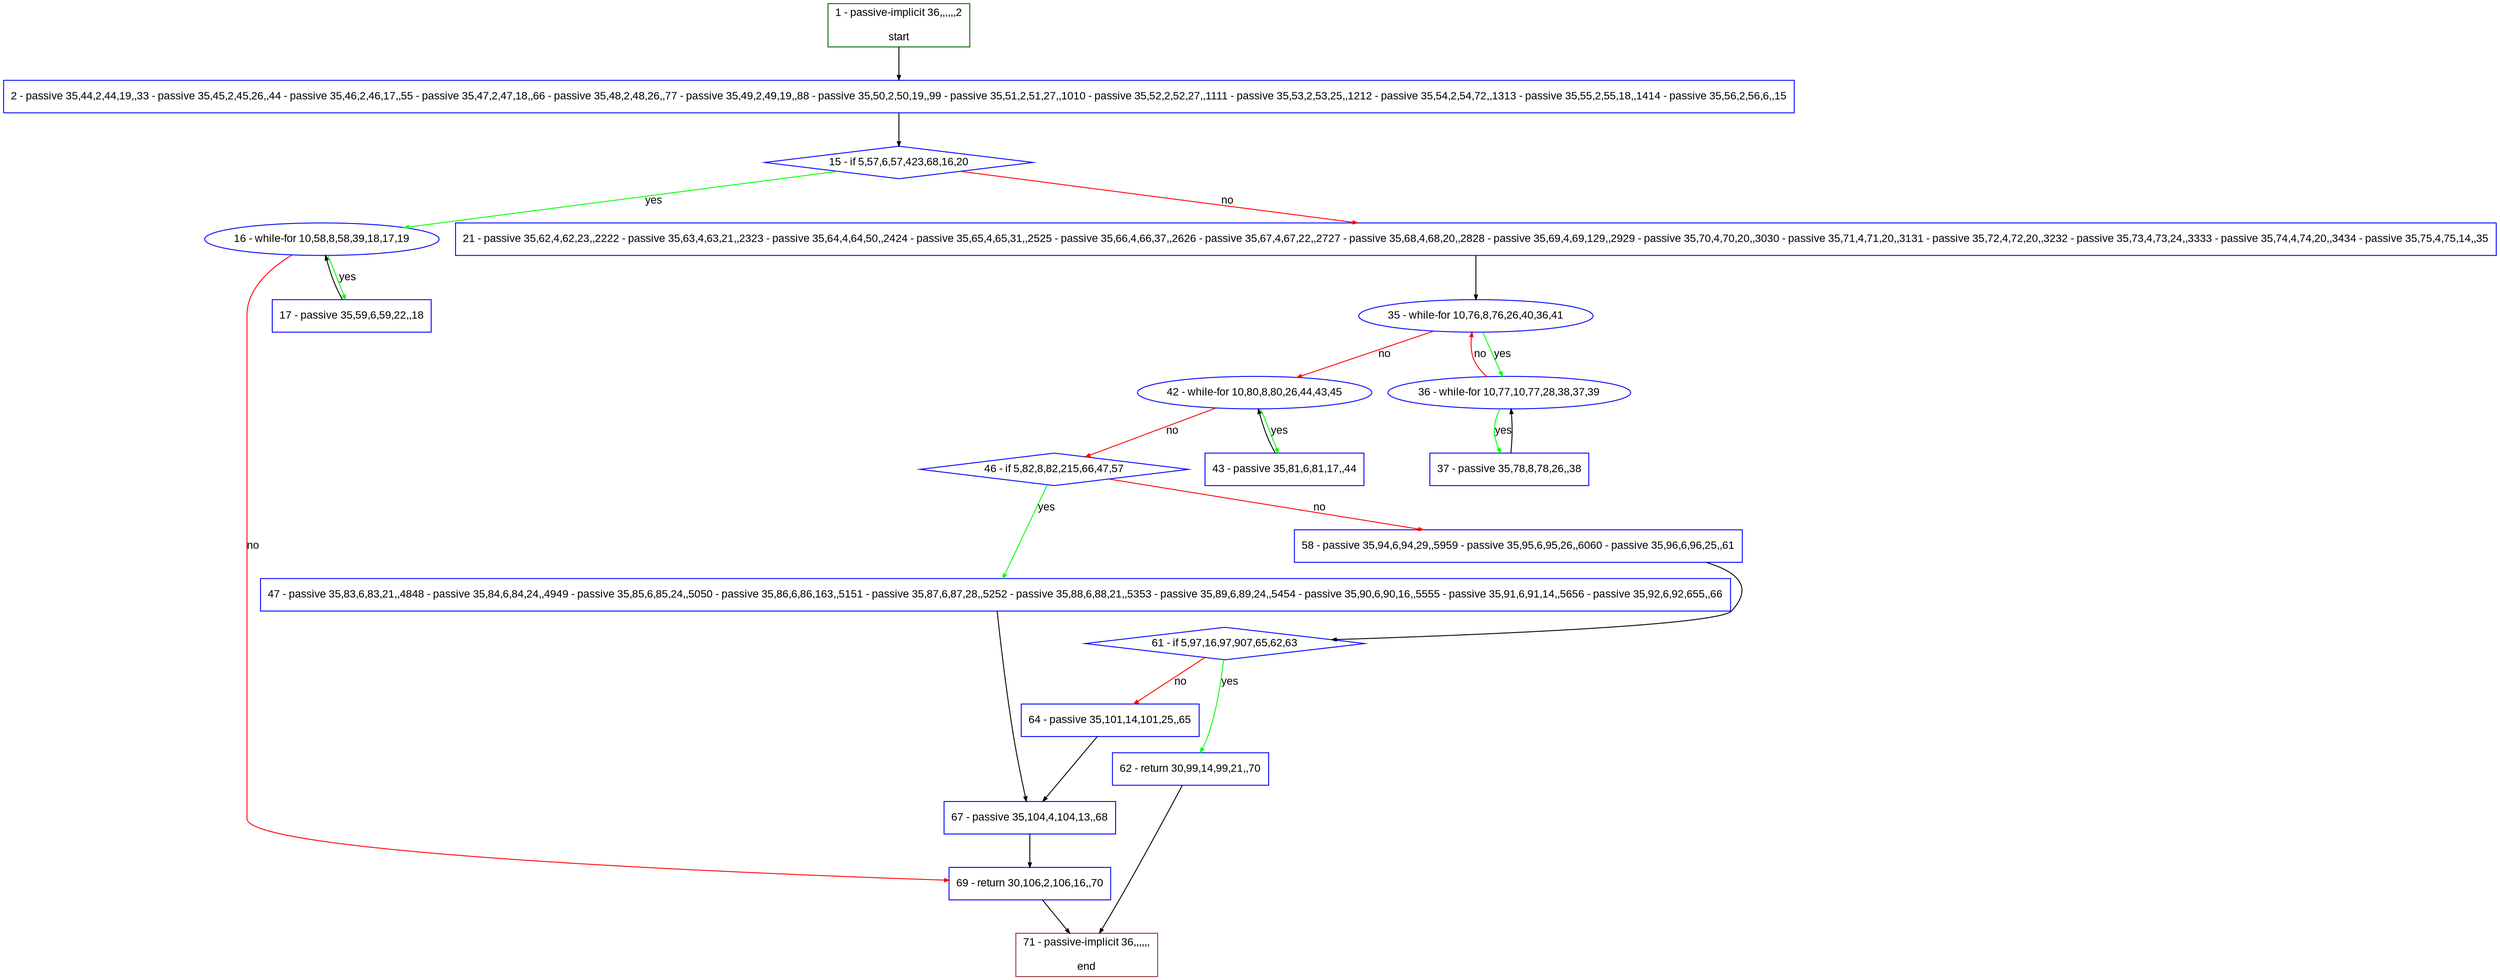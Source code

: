 digraph "" {
  graph [pack="true", label="", fontsize="12", packmode="clust", fontname="Arial", fillcolor="#FFFFCC", bgcolor="white", style="rounded,filled", compound="true"];
  node [node_initialized="no", label="", color="grey", fontsize="12", fillcolor="white", fontname="Arial", style="filled", shape="rectangle", compound="true", fixedsize="false"];
  edge [fontcolor="black", arrowhead="normal", arrowtail="none", arrowsize="0.5", ltail="", label="", color="black", fontsize="12", lhead="", fontname="Arial", dir="forward", compound="true"];
  __N1 [label="2 - passive 35,44,2,44,19,,33 - passive 35,45,2,45,26,,44 - passive 35,46,2,46,17,,55 - passive 35,47,2,47,18,,66 - passive 35,48,2,48,26,,77 - passive 35,49,2,49,19,,88 - passive 35,50,2,50,19,,99 - passive 35,51,2,51,27,,1010 - passive 35,52,2,52,27,,1111 - passive 35,53,2,53,25,,1212 - passive 35,54,2,54,72,,1313 - passive 35,55,2,55,18,,1414 - passive 35,56,2,56,6,,15", color="#0000ff", fillcolor="#ffffff", style="filled", shape="box"];
  __N2 [label="1 - passive-implicit 36,,,,,,2\n\nstart", color="#006400", fillcolor="#ffffff", style="filled", shape="box"];
  __N3 [label="15 - if 5,57,6,57,423,68,16,20", color="#0000ff", fillcolor="#ffffff", style="filled", shape="diamond"];
  __N4 [label="16 - while-for 10,58,8,58,39,18,17,19", color="#0000ff", fillcolor="#ffffff", style="filled", shape="oval"];
  __N5 [label="21 - passive 35,62,4,62,23,,2222 - passive 35,63,4,63,21,,2323 - passive 35,64,4,64,50,,2424 - passive 35,65,4,65,31,,2525 - passive 35,66,4,66,37,,2626 - passive 35,67,4,67,22,,2727 - passive 35,68,4,68,20,,2828 - passive 35,69,4,69,129,,2929 - passive 35,70,4,70,20,,3030 - passive 35,71,4,71,20,,3131 - passive 35,72,4,72,20,,3232 - passive 35,73,4,73,24,,3333 - passive 35,74,4,74,20,,3434 - passive 35,75,4,75,14,,35", color="#0000ff", fillcolor="#ffffff", style="filled", shape="box"];
  __N6 [label="17 - passive 35,59,6,59,22,,18", color="#0000ff", fillcolor="#ffffff", style="filled", shape="box"];
  __N7 [label="69 - return 30,106,2,106,16,,70", color="#0000ff", fillcolor="#ffffff", style="filled", shape="box"];
  __N8 [label="35 - while-for 10,76,8,76,26,40,36,41", color="#0000ff", fillcolor="#ffffff", style="filled", shape="oval"];
  __N9 [label="36 - while-for 10,77,10,77,28,38,37,39", color="#0000ff", fillcolor="#ffffff", style="filled", shape="oval"];
  __N10 [label="42 - while-for 10,80,8,80,26,44,43,45", color="#0000ff", fillcolor="#ffffff", style="filled", shape="oval"];
  __N11 [label="37 - passive 35,78,8,78,26,,38", color="#0000ff", fillcolor="#ffffff", style="filled", shape="box"];
  __N12 [label="43 - passive 35,81,6,81,17,,44", color="#0000ff", fillcolor="#ffffff", style="filled", shape="box"];
  __N13 [label="46 - if 5,82,8,82,215,66,47,57", color="#0000ff", fillcolor="#ffffff", style="filled", shape="diamond"];
  __N14 [label="47 - passive 35,83,6,83,21,,4848 - passive 35,84,6,84,24,,4949 - passive 35,85,6,85,24,,5050 - passive 35,86,6,86,163,,5151 - passive 35,87,6,87,28,,5252 - passive 35,88,6,88,21,,5353 - passive 35,89,6,89,24,,5454 - passive 35,90,6,90,16,,5555 - passive 35,91,6,91,14,,5656 - passive 35,92,6,92,655,,66", color="#0000ff", fillcolor="#ffffff", style="filled", shape="box"];
  __N15 [label="58 - passive 35,94,6,94,29,,5959 - passive 35,95,6,95,26,,6060 - passive 35,96,6,96,25,,61", color="#0000ff", fillcolor="#ffffff", style="filled", shape="box"];
  __N16 [label="67 - passive 35,104,4,104,13,,68", color="#0000ff", fillcolor="#ffffff", style="filled", shape="box"];
  __N17 [label="61 - if 5,97,16,97,907,65,62,63", color="#0000ff", fillcolor="#ffffff", style="filled", shape="diamond"];
  __N18 [label="62 - return 30,99,14,99,21,,70", color="#0000ff", fillcolor="#ffffff", style="filled", shape="box"];
  __N19 [label="64 - passive 35,101,14,101,25,,65", color="#0000ff", fillcolor="#ffffff", style="filled", shape="box"];
  __N20 [label="71 - passive-implicit 36,,,,,,\n\nend", color="#a52a2a", fillcolor="#ffffff", style="filled", shape="box"];
  __N2 -> __N1 [arrowhead="normal", arrowtail="none", color="#000000", label="", dir="forward"];
  __N1 -> __N3 [arrowhead="normal", arrowtail="none", color="#000000", label="", dir="forward"];
  __N3 -> __N4 [arrowhead="normal", arrowtail="none", color="#00ff00", label="yes", dir="forward"];
  __N3 -> __N5 [arrowhead="normal", arrowtail="none", color="#ff0000", label="no", dir="forward"];
  __N4 -> __N6 [arrowhead="normal", arrowtail="none", color="#00ff00", label="yes", dir="forward"];
  __N6 -> __N4 [arrowhead="normal", arrowtail="none", color="#000000", label="", dir="forward"];
  __N4 -> __N7 [arrowhead="normal", arrowtail="none", color="#ff0000", label="no", dir="forward"];
  __N5 -> __N8 [arrowhead="normal", arrowtail="none", color="#000000", label="", dir="forward"];
  __N8 -> __N9 [arrowhead="normal", arrowtail="none", color="#00ff00", label="yes", dir="forward"];
  __N9 -> __N8 [arrowhead="normal", arrowtail="none", color="#ff0000", label="no", dir="forward"];
  __N8 -> __N10 [arrowhead="normal", arrowtail="none", color="#ff0000", label="no", dir="forward"];
  __N9 -> __N11 [arrowhead="normal", arrowtail="none", color="#00ff00", label="yes", dir="forward"];
  __N11 -> __N9 [arrowhead="normal", arrowtail="none", color="#000000", label="", dir="forward"];
  __N10 -> __N12 [arrowhead="normal", arrowtail="none", color="#00ff00", label="yes", dir="forward"];
  __N12 -> __N10 [arrowhead="normal", arrowtail="none", color="#000000", label="", dir="forward"];
  __N10 -> __N13 [arrowhead="normal", arrowtail="none", color="#ff0000", label="no", dir="forward"];
  __N13 -> __N14 [arrowhead="normal", arrowtail="none", color="#00ff00", label="yes", dir="forward"];
  __N13 -> __N15 [arrowhead="normal", arrowtail="none", color="#ff0000", label="no", dir="forward"];
  __N14 -> __N16 [arrowhead="normal", arrowtail="none", color="#000000", label="", dir="forward"];
  __N15 -> __N17 [arrowhead="normal", arrowtail="none", color="#000000", label="", dir="forward"];
  __N17 -> __N18 [arrowhead="normal", arrowtail="none", color="#00ff00", label="yes", dir="forward"];
  __N17 -> __N19 [arrowhead="normal", arrowtail="none", color="#ff0000", label="no", dir="forward"];
  __N18 -> __N20 [arrowhead="normal", arrowtail="none", color="#000000", label="", dir="forward"];
  __N19 -> __N16 [arrowhead="normal", arrowtail="none", color="#000000", label="", dir="forward"];
  __N16 -> __N7 [arrowhead="normal", arrowtail="none", color="#000000", label="", dir="forward"];
  __N7 -> __N20 [arrowhead="normal", arrowtail="none", color="#000000", label="", dir="forward"];
}
